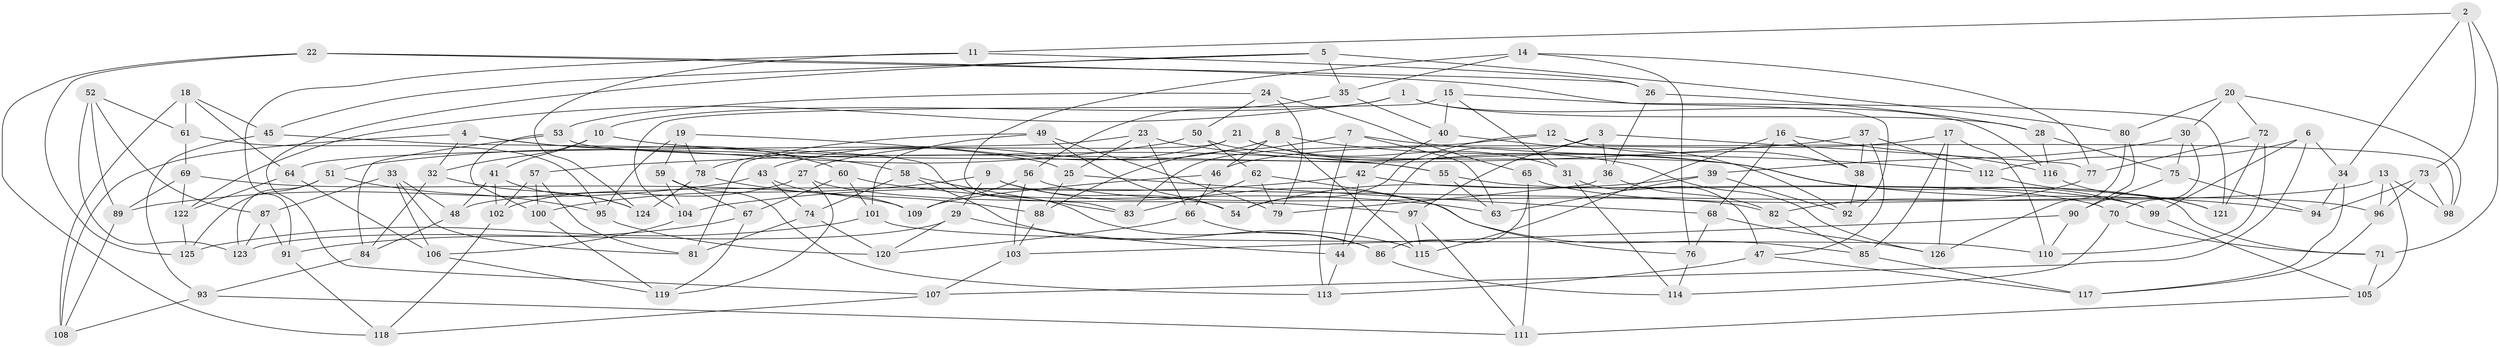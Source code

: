 // coarse degree distribution, {6: 0.5789473684210527, 4: 0.34210526315789475, 5: 0.07894736842105263}
// Generated by graph-tools (version 1.1) at 2025/52/02/27/25 19:52:33]
// undirected, 126 vertices, 252 edges
graph export_dot {
graph [start="1"]
  node [color=gray90,style=filled];
  1;
  2;
  3;
  4;
  5;
  6;
  7;
  8;
  9;
  10;
  11;
  12;
  13;
  14;
  15;
  16;
  17;
  18;
  19;
  20;
  21;
  22;
  23;
  24;
  25;
  26;
  27;
  28;
  29;
  30;
  31;
  32;
  33;
  34;
  35;
  36;
  37;
  38;
  39;
  40;
  41;
  42;
  43;
  44;
  45;
  46;
  47;
  48;
  49;
  50;
  51;
  52;
  53;
  54;
  55;
  56;
  57;
  58;
  59;
  60;
  61;
  62;
  63;
  64;
  65;
  66;
  67;
  68;
  69;
  70;
  71;
  72;
  73;
  74;
  75;
  76;
  77;
  78;
  79;
  80;
  81;
  82;
  83;
  84;
  85;
  86;
  87;
  88;
  89;
  90;
  91;
  92;
  93;
  94;
  95;
  96;
  97;
  98;
  99;
  100;
  101;
  102;
  103;
  104;
  105;
  106;
  107;
  108;
  109;
  110;
  111;
  112;
  113;
  114;
  115;
  116;
  117;
  118;
  119;
  120;
  121;
  122;
  123;
  124;
  125;
  126;
  1 -- 122;
  1 -- 116;
  1 -- 28;
  1 -- 10;
  2 -- 71;
  2 -- 34;
  2 -- 11;
  2 -- 73;
  3 -- 36;
  3 -- 77;
  3 -- 44;
  3 -- 97;
  4 -- 58;
  4 -- 60;
  4 -- 108;
  4 -- 32;
  5 -- 80;
  5 -- 45;
  5 -- 35;
  5 -- 107;
  6 -- 112;
  6 -- 107;
  6 -- 34;
  6 -- 99;
  7 -- 88;
  7 -- 113;
  7 -- 63;
  7 -- 112;
  8 -- 46;
  8 -- 27;
  8 -- 99;
  8 -- 115;
  9 -- 85;
  9 -- 29;
  9 -- 54;
  9 -- 100;
  10 -- 41;
  10 -- 55;
  10 -- 32;
  11 -- 91;
  11 -- 26;
  11 -- 124;
  12 -- 83;
  12 -- 54;
  12 -- 98;
  12 -- 38;
  13 -- 98;
  13 -- 105;
  13 -- 48;
  13 -- 96;
  14 -- 83;
  14 -- 35;
  14 -- 76;
  14 -- 77;
  15 -- 104;
  15 -- 31;
  15 -- 121;
  15 -- 40;
  16 -- 115;
  16 -- 68;
  16 -- 116;
  16 -- 38;
  17 -- 126;
  17 -- 85;
  17 -- 110;
  17 -- 46;
  18 -- 61;
  18 -- 64;
  18 -- 108;
  18 -- 45;
  19 -- 59;
  19 -- 95;
  19 -- 78;
  19 -- 25;
  20 -- 30;
  20 -- 72;
  20 -- 80;
  20 -- 98;
  21 -- 81;
  21 -- 126;
  21 -- 43;
  21 -- 31;
  22 -- 125;
  22 -- 92;
  22 -- 118;
  22 -- 26;
  23 -- 25;
  23 -- 94;
  23 -- 66;
  23 -- 64;
  24 -- 79;
  24 -- 65;
  24 -- 50;
  24 -- 53;
  25 -- 88;
  25 -- 68;
  26 -- 28;
  26 -- 36;
  27 -- 97;
  27 -- 102;
  27 -- 119;
  28 -- 116;
  28 -- 75;
  29 -- 44;
  29 -- 120;
  29 -- 123;
  30 -- 39;
  30 -- 70;
  30 -- 75;
  31 -- 114;
  31 -- 47;
  32 -- 124;
  32 -- 84;
  33 -- 48;
  33 -- 87;
  33 -- 81;
  33 -- 106;
  34 -- 117;
  34 -- 94;
  35 -- 40;
  35 -- 56;
  36 -- 79;
  36 -- 82;
  37 -- 47;
  37 -- 112;
  37 -- 38;
  37 -- 57;
  38 -- 92;
  39 -- 63;
  39 -- 92;
  39 -- 54;
  40 -- 92;
  40 -- 42;
  41 -- 102;
  41 -- 124;
  41 -- 48;
  42 -- 70;
  42 -- 44;
  42 -- 104;
  43 -- 89;
  43 -- 74;
  43 -- 109;
  44 -- 113;
  45 -- 86;
  45 -- 93;
  46 -- 109;
  46 -- 66;
  47 -- 117;
  47 -- 113;
  48 -- 84;
  49 -- 78;
  49 -- 54;
  49 -- 79;
  49 -- 101;
  50 -- 51;
  50 -- 71;
  50 -- 62;
  51 -- 123;
  51 -- 125;
  51 -- 95;
  52 -- 89;
  52 -- 61;
  52 -- 123;
  52 -- 87;
  53 -- 100;
  53 -- 55;
  53 -- 84;
  55 -- 63;
  55 -- 99;
  56 -- 82;
  56 -- 103;
  56 -- 109;
  57 -- 100;
  57 -- 81;
  57 -- 102;
  58 -- 74;
  58 -- 115;
  58 -- 83;
  59 -- 113;
  59 -- 67;
  59 -- 104;
  60 -- 101;
  60 -- 63;
  60 -- 67;
  61 -- 69;
  61 -- 95;
  62 -- 79;
  62 -- 83;
  62 -- 76;
  64 -- 106;
  64 -- 122;
  65 -- 96;
  65 -- 86;
  65 -- 111;
  66 -- 120;
  66 -- 86;
  67 -- 119;
  67 -- 91;
  68 -- 126;
  68 -- 76;
  69 -- 122;
  69 -- 89;
  69 -- 109;
  70 -- 114;
  70 -- 71;
  71 -- 105;
  72 -- 121;
  72 -- 110;
  72 -- 77;
  73 -- 98;
  73 -- 94;
  73 -- 96;
  74 -- 120;
  74 -- 81;
  75 -- 90;
  75 -- 94;
  76 -- 114;
  77 -- 82;
  78 -- 124;
  78 -- 88;
  80 -- 126;
  80 -- 90;
  82 -- 85;
  84 -- 93;
  85 -- 117;
  86 -- 114;
  87 -- 91;
  87 -- 123;
  88 -- 103;
  89 -- 108;
  90 -- 110;
  90 -- 103;
  91 -- 118;
  93 -- 108;
  93 -- 111;
  95 -- 120;
  96 -- 117;
  97 -- 111;
  97 -- 115;
  99 -- 105;
  100 -- 119;
  101 -- 110;
  101 -- 125;
  102 -- 118;
  103 -- 107;
  104 -- 106;
  105 -- 111;
  106 -- 119;
  107 -- 118;
  112 -- 121;
  116 -- 121;
  122 -- 125;
}
